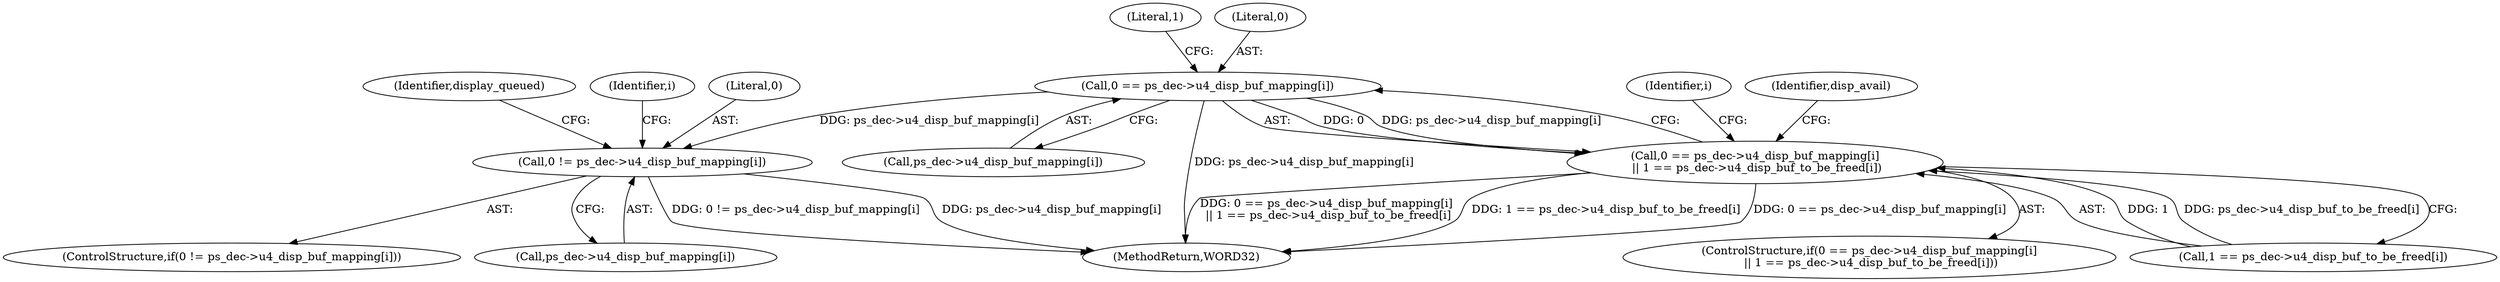digraph "0_Android_e86d3cfd2bc28dac421092106751e5638d54a848@pointer" {
"1000567" [label="(Call,0 == ps_dec->u4_disp_buf_mapping[i])"];
"1000566" [label="(Call,0 == ps_dec->u4_disp_buf_mapping[i]\n || 1 == ps_dec->u4_disp_buf_to_be_freed[i])"];
"1000642" [label="(Call,0 != ps_dec->u4_disp_buf_mapping[i])"];
"1000574" [label="(Call,1 == ps_dec->u4_disp_buf_to_be_freed[i])"];
"1000569" [label="(Call,ps_dec->u4_disp_buf_mapping[i])"];
"1000641" [label="(ControlStructure,if(0 != ps_dec->u4_disp_buf_mapping[i]))"];
"1000639" [label="(Identifier,i)"];
"1000567" [label="(Call,0 == ps_dec->u4_disp_buf_mapping[i])"];
"1000575" [label="(Literal,1)"];
"1000568" [label="(Literal,0)"];
"1000566" [label="(Call,0 == ps_dec->u4_disp_buf_mapping[i]\n || 1 == ps_dec->u4_disp_buf_to_be_freed[i])"];
"1000565" [label="(ControlStructure,if(0 == ps_dec->u4_disp_buf_mapping[i]\n || 1 == ps_dec->u4_disp_buf_to_be_freed[i]))"];
"1000583" [label="(Identifier,disp_avail)"];
"1000642" [label="(Call,0 != ps_dec->u4_disp_buf_mapping[i])"];
"1000563" [label="(Identifier,i)"];
"1000644" [label="(Call,ps_dec->u4_disp_buf_mapping[i])"];
"1000643" [label="(Literal,0)"];
"1002272" [label="(MethodReturn,WORD32)"];
"1000651" [label="(Identifier,display_queued)"];
"1000567" -> "1000566"  [label="AST: "];
"1000567" -> "1000569"  [label="CFG: "];
"1000568" -> "1000567"  [label="AST: "];
"1000569" -> "1000567"  [label="AST: "];
"1000575" -> "1000567"  [label="CFG: "];
"1000566" -> "1000567"  [label="CFG: "];
"1000567" -> "1002272"  [label="DDG: ps_dec->u4_disp_buf_mapping[i]"];
"1000567" -> "1000566"  [label="DDG: 0"];
"1000567" -> "1000566"  [label="DDG: ps_dec->u4_disp_buf_mapping[i]"];
"1000567" -> "1000642"  [label="DDG: ps_dec->u4_disp_buf_mapping[i]"];
"1000566" -> "1000565"  [label="AST: "];
"1000566" -> "1000574"  [label="CFG: "];
"1000574" -> "1000566"  [label="AST: "];
"1000583" -> "1000566"  [label="CFG: "];
"1000563" -> "1000566"  [label="CFG: "];
"1000566" -> "1002272"  [label="DDG: 0 == ps_dec->u4_disp_buf_mapping[i]\n || 1 == ps_dec->u4_disp_buf_to_be_freed[i]"];
"1000566" -> "1002272"  [label="DDG: 1 == ps_dec->u4_disp_buf_to_be_freed[i]"];
"1000566" -> "1002272"  [label="DDG: 0 == ps_dec->u4_disp_buf_mapping[i]"];
"1000574" -> "1000566"  [label="DDG: 1"];
"1000574" -> "1000566"  [label="DDG: ps_dec->u4_disp_buf_to_be_freed[i]"];
"1000642" -> "1000641"  [label="AST: "];
"1000642" -> "1000644"  [label="CFG: "];
"1000643" -> "1000642"  [label="AST: "];
"1000644" -> "1000642"  [label="AST: "];
"1000651" -> "1000642"  [label="CFG: "];
"1000639" -> "1000642"  [label="CFG: "];
"1000642" -> "1002272"  [label="DDG: ps_dec->u4_disp_buf_mapping[i]"];
"1000642" -> "1002272"  [label="DDG: 0 != ps_dec->u4_disp_buf_mapping[i]"];
}
